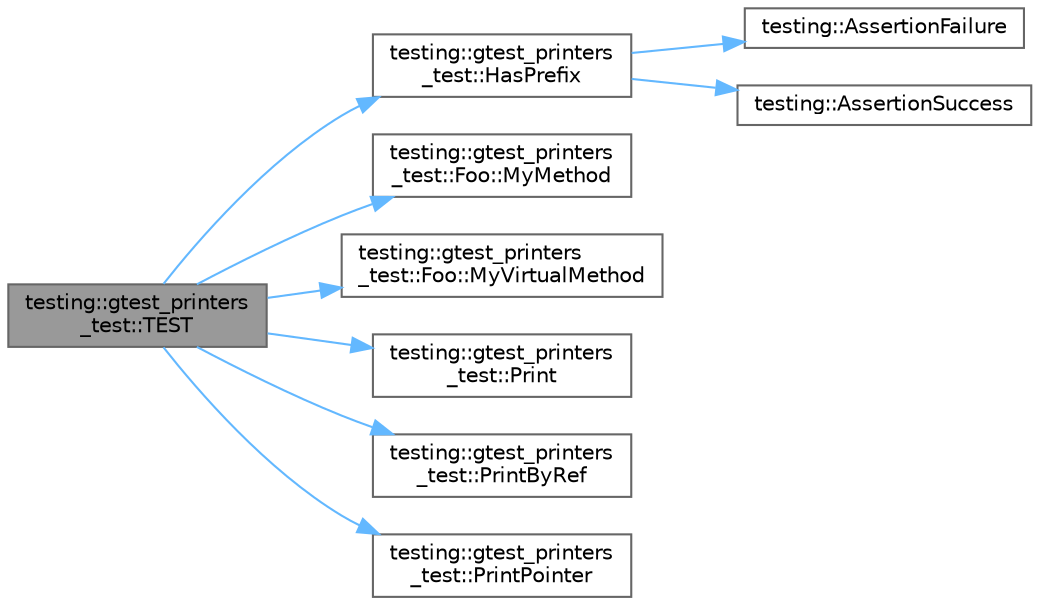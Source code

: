 digraph "testing::gtest_printers_test::TEST"
{
 // LATEX_PDF_SIZE
  bgcolor="transparent";
  edge [fontname=Helvetica,fontsize=10,labelfontname=Helvetica,labelfontsize=10];
  node [fontname=Helvetica,fontsize=10,shape=box,height=0.2,width=0.4];
  rankdir="LR";
  Node1 [id="Node000001",label="testing::gtest_printers\l_test::TEST",height=0.2,width=0.4,color="gray40", fillcolor="grey60", style="filled", fontcolor="black",tooltip=" "];
  Node1 -> Node2 [id="edge1_Node000001_Node000002",color="steelblue1",style="solid",tooltip=" "];
  Node2 [id="Node000002",label="testing::gtest_printers\l_test::HasPrefix",height=0.2,width=0.4,color="grey40", fillcolor="white", style="filled",URL="$namespacetesting_1_1gtest__printers__test.html#abbd436200da6c80944c8a7504fb56ea1",tooltip=" "];
  Node2 -> Node3 [id="edge2_Node000002_Node000003",color="steelblue1",style="solid",tooltip=" "];
  Node3 [id="Node000003",label="testing::AssertionFailure",height=0.2,width=0.4,color="grey40", fillcolor="white", style="filled",URL="$namespacetesting.html#a75cb789614cb1c28c34627a4a3c053df",tooltip=" "];
  Node2 -> Node4 [id="edge3_Node000002_Node000004",color="steelblue1",style="solid",tooltip=" "];
  Node4 [id="Node000004",label="testing::AssertionSuccess",height=0.2,width=0.4,color="grey40", fillcolor="white", style="filled",URL="$namespacetesting.html#ac1d0baedb17286c5c6c87bd1a45da8ac",tooltip=" "];
  Node1 -> Node5 [id="edge4_Node000001_Node000005",color="steelblue1",style="solid",tooltip=" "];
  Node5 [id="Node000005",label="testing::gtest_printers\l_test::Foo::MyMethod",height=0.2,width=0.4,color="grey40", fillcolor="white", style="filled",URL="$structtesting_1_1gtest__printers__test_1_1_foo.html#a703c1159114f3a640b16d470a9613672",tooltip=" "];
  Node1 -> Node6 [id="edge5_Node000001_Node000006",color="steelblue1",style="solid",tooltip=" "];
  Node6 [id="Node000006",label="testing::gtest_printers\l_test::Foo::MyVirtualMethod",height=0.2,width=0.4,color="grey40", fillcolor="white", style="filled",URL="$structtesting_1_1gtest__printers__test_1_1_foo.html#a368dc5150b27c2aaca6034830334e1cd",tooltip=" "];
  Node1 -> Node7 [id="edge6_Node000001_Node000007",color="steelblue1",style="solid",tooltip=" "];
  Node7 [id="Node000007",label="testing::gtest_printers\l_test::Print",height=0.2,width=0.4,color="grey40", fillcolor="white", style="filled",URL="$namespacetesting_1_1gtest__printers__test.html#ab1fefdb330a473343afa3cc6d46a65f6",tooltip=" "];
  Node1 -> Node8 [id="edge7_Node000001_Node000008",color="steelblue1",style="solid",tooltip=" "];
  Node8 [id="Node000008",label="testing::gtest_printers\l_test::PrintByRef",height=0.2,width=0.4,color="grey40", fillcolor="white", style="filled",URL="$namespacetesting_1_1gtest__printers__test.html#a680e1fd7cfbae100466abe89567a0ee9",tooltip=" "];
  Node1 -> Node9 [id="edge8_Node000001_Node000009",color="steelblue1",style="solid",tooltip=" "];
  Node9 [id="Node000009",label="testing::gtest_printers\l_test::PrintPointer",height=0.2,width=0.4,color="grey40", fillcolor="white", style="filled",URL="$namespacetesting_1_1gtest__printers__test.html#ac1a9747bc3353294dd18c295a03915e2",tooltip=" "];
}
